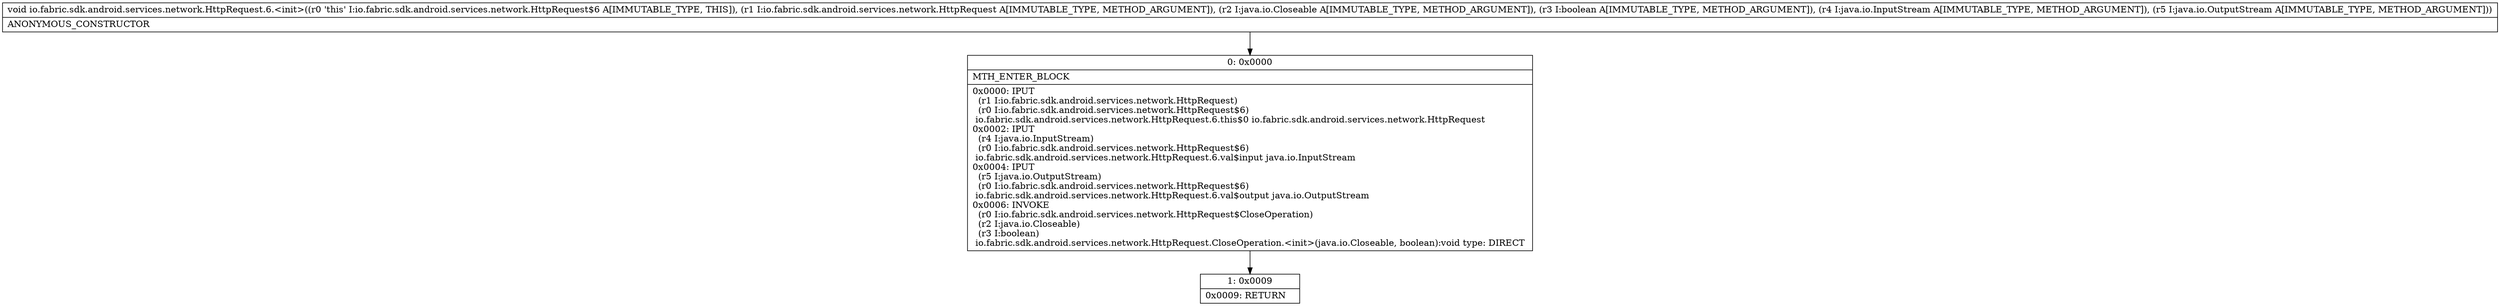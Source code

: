 digraph "CFG forio.fabric.sdk.android.services.network.HttpRequest.6.\<init\>(Lio\/fabric\/sdk\/android\/services\/network\/HttpRequest;Ljava\/io\/Closeable;ZLjava\/io\/InputStream;Ljava\/io\/OutputStream;)V" {
Node_0 [shape=record,label="{0\:\ 0x0000|MTH_ENTER_BLOCK\l|0x0000: IPUT  \l  (r1 I:io.fabric.sdk.android.services.network.HttpRequest)\l  (r0 I:io.fabric.sdk.android.services.network.HttpRequest$6)\l io.fabric.sdk.android.services.network.HttpRequest.6.this$0 io.fabric.sdk.android.services.network.HttpRequest \l0x0002: IPUT  \l  (r4 I:java.io.InputStream)\l  (r0 I:io.fabric.sdk.android.services.network.HttpRequest$6)\l io.fabric.sdk.android.services.network.HttpRequest.6.val$input java.io.InputStream \l0x0004: IPUT  \l  (r5 I:java.io.OutputStream)\l  (r0 I:io.fabric.sdk.android.services.network.HttpRequest$6)\l io.fabric.sdk.android.services.network.HttpRequest.6.val$output java.io.OutputStream \l0x0006: INVOKE  \l  (r0 I:io.fabric.sdk.android.services.network.HttpRequest$CloseOperation)\l  (r2 I:java.io.Closeable)\l  (r3 I:boolean)\l io.fabric.sdk.android.services.network.HttpRequest.CloseOperation.\<init\>(java.io.Closeable, boolean):void type: DIRECT \l}"];
Node_1 [shape=record,label="{1\:\ 0x0009|0x0009: RETURN   \l}"];
MethodNode[shape=record,label="{void io.fabric.sdk.android.services.network.HttpRequest.6.\<init\>((r0 'this' I:io.fabric.sdk.android.services.network.HttpRequest$6 A[IMMUTABLE_TYPE, THIS]), (r1 I:io.fabric.sdk.android.services.network.HttpRequest A[IMMUTABLE_TYPE, METHOD_ARGUMENT]), (r2 I:java.io.Closeable A[IMMUTABLE_TYPE, METHOD_ARGUMENT]), (r3 I:boolean A[IMMUTABLE_TYPE, METHOD_ARGUMENT]), (r4 I:java.io.InputStream A[IMMUTABLE_TYPE, METHOD_ARGUMENT]), (r5 I:java.io.OutputStream A[IMMUTABLE_TYPE, METHOD_ARGUMENT]))  | ANONYMOUS_CONSTRUCTOR\l}"];
MethodNode -> Node_0;
Node_0 -> Node_1;
}

